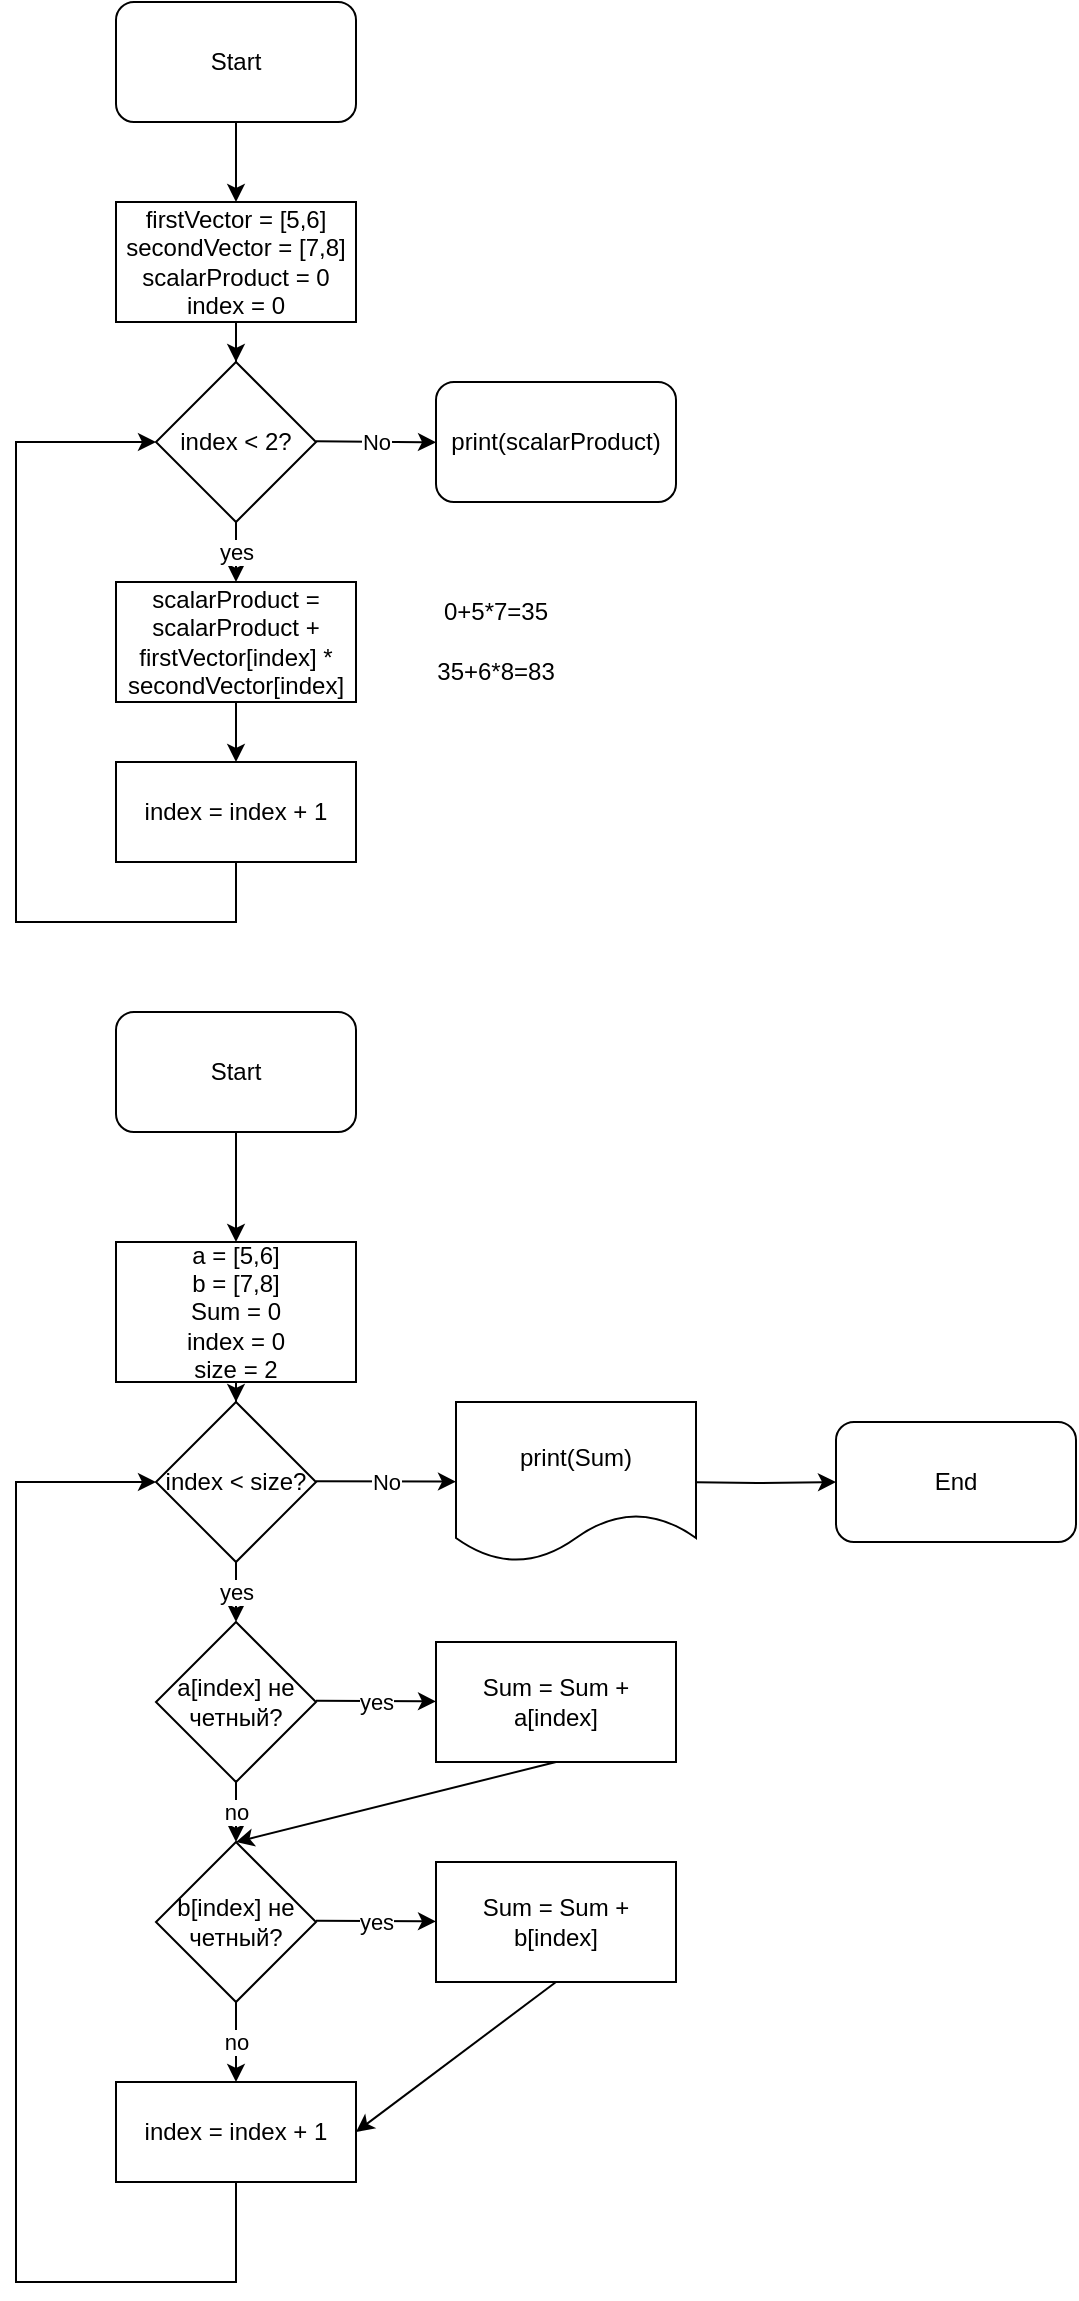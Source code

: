 <mxfile version="20.3.6" type="device"><diagram id="bBGfMkRGhv7vxk4xrYCt" name="Страница 1"><mxGraphModel dx="658" dy="435" grid="1" gridSize="10" guides="1" tooltips="1" connect="1" arrows="1" fold="1" page="1" pageScale="1" pageWidth="827" pageHeight="1169" math="0" shadow="0"><root><mxCell id="0"/><mxCell id="1" parent="0"/><mxCell id="NWuWVaqPLt-pxPF9DFe--6" value="" style="edgeStyle=orthogonalEdgeStyle;rounded=0;orthogonalLoop=1;jettySize=auto;html=1;" parent="1" source="NWuWVaqPLt-pxPF9DFe--1" edge="1"><mxGeometry relative="1" as="geometry"><mxPoint x="160" y="120" as="targetPoint"/><Array as="points"><mxPoint x="160" y="120"/><mxPoint x="160" y="120"/></Array></mxGeometry></mxCell><mxCell id="NWuWVaqPLt-pxPF9DFe--1" value="Start" style="rounded=1;whiteSpace=wrap;html=1;" parent="1" vertex="1"><mxGeometry x="100" y="20" width="120" height="60" as="geometry"/></mxCell><mxCell id="NWuWVaqPLt-pxPF9DFe--9" value="" style="edgeStyle=orthogonalEdgeStyle;rounded=0;orthogonalLoop=1;jettySize=auto;html=1;" parent="1" source="NWuWVaqPLt-pxPF9DFe--7" target="NWuWVaqPLt-pxPF9DFe--8" edge="1"><mxGeometry relative="1" as="geometry"/></mxCell><mxCell id="NWuWVaqPLt-pxPF9DFe--7" value="firstVector = [5,6]&lt;br&gt;secondVector = [7,8]&lt;br&gt;scalarProduct = 0&lt;br&gt;index = 0" style="rounded=0;whiteSpace=wrap;html=1;" parent="1" vertex="1"><mxGeometry x="100" y="120" width="120" height="60" as="geometry"/></mxCell><mxCell id="NWuWVaqPLt-pxPF9DFe--8" value="index &amp;lt; 2?" style="rhombus;whiteSpace=wrap;html=1;rounded=0;" parent="1" vertex="1"><mxGeometry x="120" y="200" width="80" height="80" as="geometry"/></mxCell><mxCell id="NWuWVaqPLt-pxPF9DFe--12" value="print(scalarProduct)" style="rounded=1;whiteSpace=wrap;html=1;" parent="1" vertex="1"><mxGeometry x="260" y="210" width="120" height="60" as="geometry"/></mxCell><mxCell id="NWuWVaqPLt-pxPF9DFe--13" value="" style="endArrow=classic;html=1;rounded=0;" parent="1" edge="1"><mxGeometry relative="1" as="geometry"><mxPoint x="200" y="239.63" as="sourcePoint"/><mxPoint x="260" y="240.13" as="targetPoint"/></mxGeometry></mxCell><mxCell id="NWuWVaqPLt-pxPF9DFe--14" value="No" style="edgeLabel;resizable=0;html=1;align=center;verticalAlign=middle;" parent="NWuWVaqPLt-pxPF9DFe--13" connectable="0" vertex="1"><mxGeometry relative="1" as="geometry"/></mxCell><mxCell id="NWuWVaqPLt-pxPF9DFe--15" value="" style="endArrow=classic;html=1;rounded=0;exitX=0.5;exitY=1;exitDx=0;exitDy=0;" parent="1" source="NWuWVaqPLt-pxPF9DFe--8" edge="1"><mxGeometry relative="1" as="geometry"><mxPoint x="140" y="370" as="sourcePoint"/><mxPoint x="160" y="310" as="targetPoint"/></mxGeometry></mxCell><mxCell id="NWuWVaqPLt-pxPF9DFe--16" value="yes" style="edgeLabel;resizable=0;html=1;align=center;verticalAlign=middle;" parent="NWuWVaqPLt-pxPF9DFe--15" connectable="0" vertex="1"><mxGeometry relative="1" as="geometry"/></mxCell><mxCell id="NWuWVaqPLt-pxPF9DFe--19" value="" style="edgeStyle=orthogonalEdgeStyle;rounded=0;orthogonalLoop=1;jettySize=auto;html=1;" parent="1" source="NWuWVaqPLt-pxPF9DFe--17" target="NWuWVaqPLt-pxPF9DFe--18" edge="1"><mxGeometry relative="1" as="geometry"/></mxCell><mxCell id="NWuWVaqPLt-pxPF9DFe--17" value="scalarProduct = scalarProduct + firstVector[index] * secondVector[index]" style="rounded=0;whiteSpace=wrap;html=1;" parent="1" vertex="1"><mxGeometry x="100" y="310" width="120" height="60" as="geometry"/></mxCell><mxCell id="NWuWVaqPLt-pxPF9DFe--18" value="index = index + 1" style="whiteSpace=wrap;html=1;rounded=0;" parent="1" vertex="1"><mxGeometry x="100" y="400" width="120" height="50" as="geometry"/></mxCell><mxCell id="NWuWVaqPLt-pxPF9DFe--20" value="" style="endArrow=classic;html=1;rounded=0;exitX=0.5;exitY=1;exitDx=0;exitDy=0;entryX=0;entryY=0.5;entryDx=0;entryDy=0;" parent="1" source="NWuWVaqPLt-pxPF9DFe--18" target="NWuWVaqPLt-pxPF9DFe--8" edge="1"><mxGeometry width="50" height="50" relative="1" as="geometry"><mxPoint x="160" y="470" as="sourcePoint"/><mxPoint x="40" y="590" as="targetPoint"/><Array as="points"><mxPoint x="160" y="480"/><mxPoint x="50" y="480"/><mxPoint x="50" y="240"/></Array></mxGeometry></mxCell><mxCell id="NWuWVaqPLt-pxPF9DFe--21" value="0+5*7=35" style="text;html=1;strokeColor=none;fillColor=none;align=center;verticalAlign=middle;whiteSpace=wrap;rounded=0;" parent="1" vertex="1"><mxGeometry x="260" y="310" width="60" height="30" as="geometry"/></mxCell><mxCell id="NWuWVaqPLt-pxPF9DFe--22" value="35+6*8=83" style="text;html=1;strokeColor=none;fillColor=none;align=center;verticalAlign=middle;whiteSpace=wrap;rounded=0;" parent="1" vertex="1"><mxGeometry x="260" y="340" width="60" height="30" as="geometry"/></mxCell><mxCell id="NWuWVaqPLt-pxPF9DFe--26" value="" style="edgeStyle=orthogonalEdgeStyle;rounded=0;orthogonalLoop=1;jettySize=auto;html=1;" parent="1" source="NWuWVaqPLt-pxPF9DFe--27" edge="1"><mxGeometry relative="1" as="geometry"><mxPoint x="160.0" y="640.0" as="targetPoint"/><Array as="points"><mxPoint x="160" y="640"/><mxPoint x="160" y="640"/></Array></mxGeometry></mxCell><mxCell id="NWuWVaqPLt-pxPF9DFe--27" value="Start" style="rounded=1;whiteSpace=wrap;html=1;" parent="1" vertex="1"><mxGeometry x="100" y="525" width="120" height="60" as="geometry"/></mxCell><mxCell id="NWuWVaqPLt-pxPF9DFe--28" value="" style="edgeStyle=orthogonalEdgeStyle;rounded=0;orthogonalLoop=1;jettySize=auto;html=1;" parent="1" source="NWuWVaqPLt-pxPF9DFe--29" target="NWuWVaqPLt-pxPF9DFe--30" edge="1"><mxGeometry relative="1" as="geometry"/></mxCell><mxCell id="NWuWVaqPLt-pxPF9DFe--29" value="a = [5,6]&lt;br&gt;b = [7,8]&lt;br&gt;Sum = 0&lt;br&gt;index = 0&lt;br&gt;size = 2" style="rounded=0;whiteSpace=wrap;html=1;" parent="1" vertex="1"><mxGeometry x="100" y="640" width="120" height="70" as="geometry"/></mxCell><mxCell id="NWuWVaqPLt-pxPF9DFe--30" value="index &amp;lt; size?" style="rhombus;whiteSpace=wrap;html=1;rounded=0;" parent="1" vertex="1"><mxGeometry x="120" y="720" width="80" height="80" as="geometry"/></mxCell><mxCell id="NWuWVaqPLt-pxPF9DFe--63" value="" style="edgeStyle=orthogonalEdgeStyle;rounded=0;orthogonalLoop=1;jettySize=auto;html=1;" parent="1" target="NWuWVaqPLt-pxPF9DFe--62" edge="1"><mxGeometry relative="1" as="geometry"><mxPoint x="380" y="760" as="sourcePoint"/></mxGeometry></mxCell><mxCell id="NWuWVaqPLt-pxPF9DFe--32" value="" style="endArrow=classic;html=1;rounded=0;" parent="1" edge="1" target="Cyrjs4rb_T5U9L4zTga5-2"><mxGeometry relative="1" as="geometry"><mxPoint x="200.0" y="759.63" as="sourcePoint"/><mxPoint x="260.0" y="760.13" as="targetPoint"/></mxGeometry></mxCell><mxCell id="NWuWVaqPLt-pxPF9DFe--33" value="No" style="edgeLabel;resizable=0;html=1;align=center;verticalAlign=middle;" parent="NWuWVaqPLt-pxPF9DFe--32" connectable="0" vertex="1"><mxGeometry relative="1" as="geometry"/></mxCell><mxCell id="NWuWVaqPLt-pxPF9DFe--34" value="" style="endArrow=classic;html=1;rounded=0;exitX=0.5;exitY=1;exitDx=0;exitDy=0;" parent="1" source="NWuWVaqPLt-pxPF9DFe--30" edge="1"><mxGeometry relative="1" as="geometry"><mxPoint x="140" y="890" as="sourcePoint"/><mxPoint x="160.0" y="830" as="targetPoint"/></mxGeometry></mxCell><mxCell id="NWuWVaqPLt-pxPF9DFe--35" value="yes" style="edgeLabel;resizable=0;html=1;align=center;verticalAlign=middle;" parent="NWuWVaqPLt-pxPF9DFe--34" connectable="0" vertex="1"><mxGeometry relative="1" as="geometry"/></mxCell><mxCell id="NWuWVaqPLt-pxPF9DFe--38" value="index = index + 1" style="whiteSpace=wrap;html=1;rounded=0;" parent="1" vertex="1"><mxGeometry x="100" y="1060" width="120" height="50" as="geometry"/></mxCell><mxCell id="NWuWVaqPLt-pxPF9DFe--39" value="" style="endArrow=classic;html=1;rounded=0;exitX=0.5;exitY=1;exitDx=0;exitDy=0;entryX=0;entryY=0.5;entryDx=0;entryDy=0;" parent="1" source="NWuWVaqPLt-pxPF9DFe--38" target="NWuWVaqPLt-pxPF9DFe--30" edge="1"><mxGeometry width="50" height="50" relative="1" as="geometry"><mxPoint x="160" y="990" as="sourcePoint"/><mxPoint x="40" y="1110" as="targetPoint"/><Array as="points"><mxPoint x="160" y="1160"/><mxPoint x="50" y="1160"/><mxPoint x="50" y="760"/></Array></mxGeometry></mxCell><mxCell id="NWuWVaqPLt-pxPF9DFe--42" value="a[index] не четный?" style="rhombus;whiteSpace=wrap;html=1;" parent="1" vertex="1"><mxGeometry x="120" y="830" width="80" height="80" as="geometry"/></mxCell><mxCell id="NWuWVaqPLt-pxPF9DFe--44" value="" style="endArrow=classic;html=1;rounded=0;" parent="1" target="NWuWVaqPLt-pxPF9DFe--46" edge="1"><mxGeometry relative="1" as="geometry"><mxPoint x="200" y="869.41" as="sourcePoint"/><mxPoint x="260" y="869" as="targetPoint"/></mxGeometry></mxCell><mxCell id="NWuWVaqPLt-pxPF9DFe--45" value="yes" style="edgeLabel;resizable=0;html=1;align=center;verticalAlign=middle;" parent="NWuWVaqPLt-pxPF9DFe--44" connectable="0" vertex="1"><mxGeometry relative="1" as="geometry"/></mxCell><mxCell id="NWuWVaqPLt-pxPF9DFe--46" value="Sum = Sum + a[index]" style="rounded=0;whiteSpace=wrap;html=1;" parent="1" vertex="1"><mxGeometry x="260" y="840" width="120" height="60" as="geometry"/></mxCell><mxCell id="NWuWVaqPLt-pxPF9DFe--47" value="" style="endArrow=classic;html=1;rounded=0;exitX=0.5;exitY=1;exitDx=0;exitDy=0;" parent="1" source="NWuWVaqPLt-pxPF9DFe--42" edge="1"><mxGeometry relative="1" as="geometry"><mxPoint x="190" y="930" as="sourcePoint"/><mxPoint x="160" y="940" as="targetPoint"/></mxGeometry></mxCell><mxCell id="NWuWVaqPLt-pxPF9DFe--48" value="no" style="edgeLabel;resizable=0;html=1;align=center;verticalAlign=middle;" parent="NWuWVaqPLt-pxPF9DFe--47" connectable="0" vertex="1"><mxGeometry relative="1" as="geometry"/></mxCell><mxCell id="NWuWVaqPLt-pxPF9DFe--52" value="b[index] не четный?" style="rhombus;whiteSpace=wrap;html=1;" parent="1" vertex="1"><mxGeometry x="120" y="940" width="80" height="80" as="geometry"/></mxCell><mxCell id="NWuWVaqPLt-pxPF9DFe--53" value="" style="endArrow=classic;html=1;rounded=0;" parent="1" target="NWuWVaqPLt-pxPF9DFe--55" edge="1"><mxGeometry relative="1" as="geometry"><mxPoint x="200" y="979.41" as="sourcePoint"/><mxPoint x="260" y="979" as="targetPoint"/></mxGeometry></mxCell><mxCell id="NWuWVaqPLt-pxPF9DFe--54" value="yes" style="edgeLabel;resizable=0;html=1;align=center;verticalAlign=middle;" parent="NWuWVaqPLt-pxPF9DFe--53" connectable="0" vertex="1"><mxGeometry relative="1" as="geometry"/></mxCell><mxCell id="NWuWVaqPLt-pxPF9DFe--55" value="Sum = Sum + b[index]" style="rounded=0;whiteSpace=wrap;html=1;" parent="1" vertex="1"><mxGeometry x="260" y="950" width="120" height="60" as="geometry"/></mxCell><mxCell id="NWuWVaqPLt-pxPF9DFe--56" value="" style="endArrow=classic;html=1;rounded=0;exitX=0.5;exitY=1;exitDx=0;exitDy=0;entryX=0.5;entryY=0;entryDx=0;entryDy=0;" parent="1" source="NWuWVaqPLt-pxPF9DFe--46" target="NWuWVaqPLt-pxPF9DFe--52" edge="1"><mxGeometry width="50" height="50" relative="1" as="geometry"><mxPoint x="220" y="940" as="sourcePoint"/><mxPoint x="410" y="870" as="targetPoint"/></mxGeometry></mxCell><mxCell id="NWuWVaqPLt-pxPF9DFe--59" value="" style="endArrow=classic;html=1;rounded=0;exitX=0.5;exitY=1;exitDx=0;exitDy=0;entryX=1;entryY=0.5;entryDx=0;entryDy=0;" parent="1" source="NWuWVaqPLt-pxPF9DFe--55" target="NWuWVaqPLt-pxPF9DFe--38" edge="1"><mxGeometry width="50" height="50" relative="1" as="geometry"><mxPoint x="220" y="940" as="sourcePoint"/><mxPoint x="300" y="1080" as="targetPoint"/></mxGeometry></mxCell><mxCell id="NWuWVaqPLt-pxPF9DFe--60" value="" style="endArrow=classic;html=1;rounded=0;exitX=0.5;exitY=1;exitDx=0;exitDy=0;entryX=0.5;entryY=0;entryDx=0;entryDy=0;" parent="1" source="NWuWVaqPLt-pxPF9DFe--52" target="NWuWVaqPLt-pxPF9DFe--38" edge="1"><mxGeometry relative="1" as="geometry"><mxPoint x="190" y="910" as="sourcePoint"/><mxPoint x="290" y="910" as="targetPoint"/></mxGeometry></mxCell><mxCell id="NWuWVaqPLt-pxPF9DFe--61" value="no" style="edgeLabel;resizable=0;html=1;align=center;verticalAlign=middle;" parent="NWuWVaqPLt-pxPF9DFe--60" connectable="0" vertex="1"><mxGeometry relative="1" as="geometry"/></mxCell><mxCell id="NWuWVaqPLt-pxPF9DFe--62" value="End" style="whiteSpace=wrap;html=1;rounded=1;" parent="1" vertex="1"><mxGeometry x="460" y="730" width="120" height="60" as="geometry"/></mxCell><mxCell id="Cyrjs4rb_T5U9L4zTga5-2" value="print(Sum)" style="shape=document;whiteSpace=wrap;html=1;boundedLbl=1;" vertex="1" parent="1"><mxGeometry x="270.0" y="720.0" width="120" height="80" as="geometry"/></mxCell></root></mxGraphModel></diagram></mxfile>